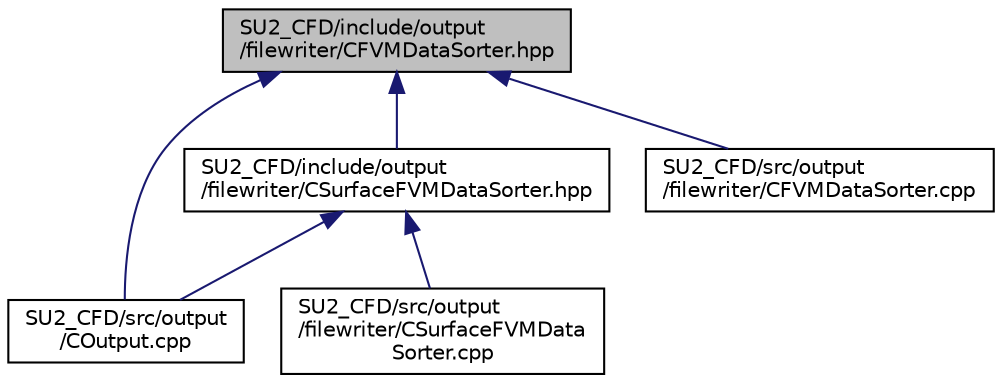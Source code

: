 digraph "SU2_CFD/include/output/filewriter/CFVMDataSorter.hpp"
{
 // LATEX_PDF_SIZE
  edge [fontname="Helvetica",fontsize="10",labelfontname="Helvetica",labelfontsize="10"];
  node [fontname="Helvetica",fontsize="10",shape=record];
  Node1 [label="SU2_CFD/include/output\l/filewriter/CFVMDataSorter.hpp",height=0.2,width=0.4,color="black", fillcolor="grey75", style="filled", fontcolor="black",tooltip="Headers fo the FVM data sorter class."];
  Node1 -> Node2 [dir="back",color="midnightblue",fontsize="10",style="solid",fontname="Helvetica"];
  Node2 [label="SU2_CFD/include/output\l/filewriter/CSurfaceFVMDataSorter.hpp",height=0.2,width=0.4,color="black", fillcolor="white", style="filled",URL="$CSurfaceFVMDataSorter_8hpp.html",tooltip="Headers for the surface FVM data sorter class."];
  Node2 -> Node3 [dir="back",color="midnightblue",fontsize="10",style="solid",fontname="Helvetica"];
  Node3 [label="SU2_CFD/src/output\l/COutput.cpp",height=0.2,width=0.4,color="black", fillcolor="white", style="filled",URL="$COutput_8cpp.html",tooltip="Main subroutines for output solver information."];
  Node2 -> Node4 [dir="back",color="midnightblue",fontsize="10",style="solid",fontname="Helvetica"];
  Node4 [label="SU2_CFD/src/output\l/filewriter/CSurfaceFVMData\lSorter.cpp",height=0.2,width=0.4,color="black", fillcolor="white", style="filled",URL="$CSurfaceFVMDataSorter_8cpp.html",tooltip="Datasorter for FVM surfaces."];
  Node1 -> Node3 [dir="back",color="midnightblue",fontsize="10",style="solid",fontname="Helvetica"];
  Node1 -> Node5 [dir="back",color="midnightblue",fontsize="10",style="solid",fontname="Helvetica"];
  Node5 [label="SU2_CFD/src/output\l/filewriter/CFVMDataSorter.cpp",height=0.2,width=0.4,color="black", fillcolor="white", style="filled",URL="$CFVMDataSorter_8cpp.html",tooltip="Datasorter class for FVM solvers."];
}
